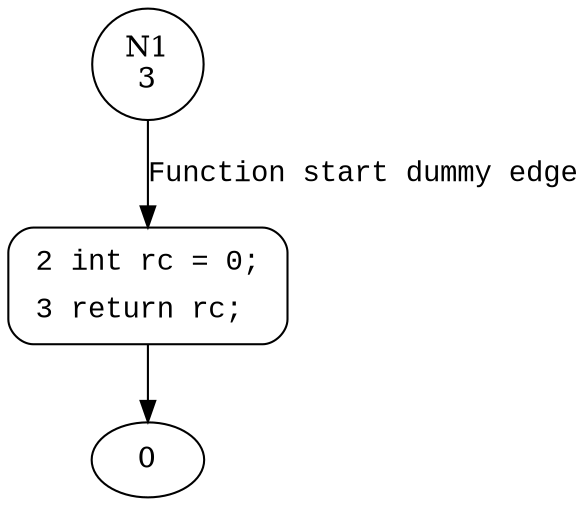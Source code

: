 digraph __smb_init {
1 [shape="circle" label="N1\n3"]
2 [shape="circle" label="N2\n2"]
2 [style="filled,bold" penwidth="1" fillcolor="white" fontname="Courier New" shape="Mrecord" label=<<table border="0" cellborder="0" cellpadding="3" bgcolor="white"><tr><td align="right">2</td><td align="left">int rc = 0;</td></tr><tr><td align="right">3</td><td align="left">return rc;</td></tr></table>>]
2 -> 0[label=""]
1 -> 2 [label="Function start dummy edge" fontname="Courier New"]
}